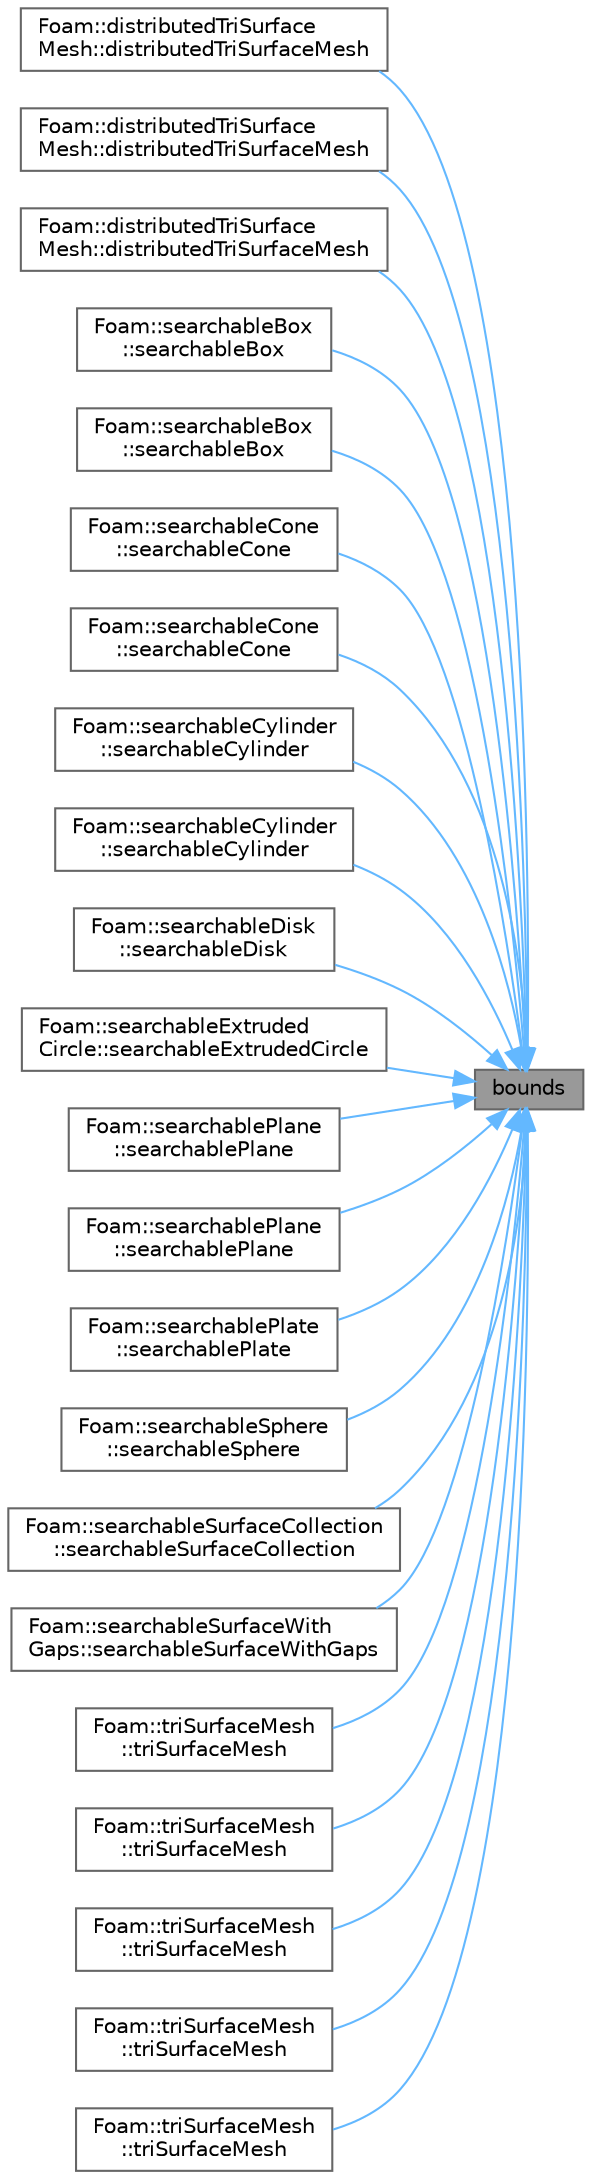 digraph "bounds"
{
 // LATEX_PDF_SIZE
  bgcolor="transparent";
  edge [fontname=Helvetica,fontsize=10,labelfontname=Helvetica,labelfontsize=10];
  node [fontname=Helvetica,fontsize=10,shape=box,height=0.2,width=0.4];
  rankdir="RL";
  Node1 [id="Node000001",label="bounds",height=0.2,width=0.4,color="gray40", fillcolor="grey60", style="filled", fontcolor="black",tooltip=" "];
  Node1 -> Node2 [id="edge1_Node000001_Node000002",dir="back",color="steelblue1",style="solid",tooltip=" "];
  Node2 [id="Node000002",label="Foam::distributedTriSurface\lMesh::distributedTriSurfaceMesh",height=0.2,width=0.4,color="grey40", fillcolor="white", style="filled",URL="$classFoam_1_1distributedTriSurfaceMesh.html#aca5024ec1e8a72b51120c1848a736d14",tooltip=" "];
  Node1 -> Node3 [id="edge2_Node000001_Node000003",dir="back",color="steelblue1",style="solid",tooltip=" "];
  Node3 [id="Node000003",label="Foam::distributedTriSurface\lMesh::distributedTriSurfaceMesh",height=0.2,width=0.4,color="grey40", fillcolor="white", style="filled",URL="$classFoam_1_1distributedTriSurfaceMesh.html#a6a2bfdfbb57bb45cbcb9975d3de13547",tooltip=" "];
  Node1 -> Node4 [id="edge3_Node000001_Node000004",dir="back",color="steelblue1",style="solid",tooltip=" "];
  Node4 [id="Node000004",label="Foam::distributedTriSurface\lMesh::distributedTriSurfaceMesh",height=0.2,width=0.4,color="grey40", fillcolor="white", style="filled",URL="$classFoam_1_1distributedTriSurfaceMesh.html#a18077a1add0f98b52352dcf30f54bcc1",tooltip=" "];
  Node1 -> Node5 [id="edge4_Node000001_Node000005",dir="back",color="steelblue1",style="solid",tooltip=" "];
  Node5 [id="Node000005",label="Foam::searchableBox\l::searchableBox",height=0.2,width=0.4,color="grey40", fillcolor="white", style="filled",URL="$classFoam_1_1searchableBox.html#a40f6833bf48d7ea4d52f76021658cd50",tooltip=" "];
  Node1 -> Node6 [id="edge5_Node000001_Node000006",dir="back",color="steelblue1",style="solid",tooltip=" "];
  Node6 [id="Node000006",label="Foam::searchableBox\l::searchableBox",height=0.2,width=0.4,color="grey40", fillcolor="white", style="filled",URL="$classFoam_1_1searchableBox.html#a53bfb4d459e87d06655d2b639479be72",tooltip=" "];
  Node1 -> Node7 [id="edge6_Node000001_Node000007",dir="back",color="steelblue1",style="solid",tooltip=" "];
  Node7 [id="Node000007",label="Foam::searchableCone\l::searchableCone",height=0.2,width=0.4,color="grey40", fillcolor="white", style="filled",URL="$classFoam_1_1searchableCone.html#a3022eab21f6001093683376341ffda1e",tooltip=" "];
  Node1 -> Node8 [id="edge7_Node000001_Node000008",dir="back",color="steelblue1",style="solid",tooltip=" "];
  Node8 [id="Node000008",label="Foam::searchableCone\l::searchableCone",height=0.2,width=0.4,color="grey40", fillcolor="white", style="filled",URL="$classFoam_1_1searchableCone.html#a5c0b71f5e6c2aa24dfd0c2b7602e5c89",tooltip=" "];
  Node1 -> Node9 [id="edge8_Node000001_Node000009",dir="back",color="steelblue1",style="solid",tooltip=" "];
  Node9 [id="Node000009",label="Foam::searchableCylinder\l::searchableCylinder",height=0.2,width=0.4,color="grey40", fillcolor="white", style="filled",URL="$classFoam_1_1searchableCylinder.html#add02ac596bfedf0f5a1cc8f0f91f0ffb",tooltip=" "];
  Node1 -> Node10 [id="edge9_Node000001_Node000010",dir="back",color="steelblue1",style="solid",tooltip=" "];
  Node10 [id="Node000010",label="Foam::searchableCylinder\l::searchableCylinder",height=0.2,width=0.4,color="grey40", fillcolor="white", style="filled",URL="$classFoam_1_1searchableCylinder.html#ad25baba3564131c46576ade0b3d60d16",tooltip=" "];
  Node1 -> Node11 [id="edge10_Node000001_Node000011",dir="back",color="steelblue1",style="solid",tooltip=" "];
  Node11 [id="Node000011",label="Foam::searchableDisk\l::searchableDisk",height=0.2,width=0.4,color="grey40", fillcolor="white", style="filled",URL="$classFoam_1_1searchableDisk.html#a2e40bf894b561d7f40055603c5c30442",tooltip=" "];
  Node1 -> Node12 [id="edge11_Node000001_Node000012",dir="back",color="steelblue1",style="solid",tooltip=" "];
  Node12 [id="Node000012",label="Foam::searchableExtruded\lCircle::searchableExtrudedCircle",height=0.2,width=0.4,color="grey40", fillcolor="white", style="filled",URL="$classFoam_1_1searchableExtrudedCircle.html#a92d73304322b4852a6e9dda4b825b43c",tooltip=" "];
  Node1 -> Node13 [id="edge12_Node000001_Node000013",dir="back",color="steelblue1",style="solid",tooltip=" "];
  Node13 [id="Node000013",label="Foam::searchablePlane\l::searchablePlane",height=0.2,width=0.4,color="grey40", fillcolor="white", style="filled",URL="$classFoam_1_1searchablePlane.html#aeac39f170ccb9de047506d34dcb3d26c",tooltip=" "];
  Node1 -> Node14 [id="edge13_Node000001_Node000014",dir="back",color="steelblue1",style="solid",tooltip=" "];
  Node14 [id="Node000014",label="Foam::searchablePlane\l::searchablePlane",height=0.2,width=0.4,color="grey40", fillcolor="white", style="filled",URL="$classFoam_1_1searchablePlane.html#aa2e007c1be8d9ed7da08975dbc2672ac",tooltip=" "];
  Node1 -> Node15 [id="edge14_Node000001_Node000015",dir="back",color="steelblue1",style="solid",tooltip=" "];
  Node15 [id="Node000015",label="Foam::searchablePlate\l::searchablePlate",height=0.2,width=0.4,color="grey40", fillcolor="white", style="filled",URL="$classFoam_1_1searchablePlate.html#acf88c18395cee53a52e7470c161e37fc",tooltip=" "];
  Node1 -> Node16 [id="edge15_Node000001_Node000016",dir="back",color="steelblue1",style="solid",tooltip=" "];
  Node16 [id="Node000016",label="Foam::searchableSphere\l::searchableSphere",height=0.2,width=0.4,color="grey40", fillcolor="white", style="filled",URL="$classFoam_1_1searchableSphere.html#a6b9a91c1b9b23f503214be506ba7361f",tooltip=" "];
  Node1 -> Node17 [id="edge16_Node000001_Node000017",dir="back",color="steelblue1",style="solid",tooltip=" "];
  Node17 [id="Node000017",label="Foam::searchableSurfaceCollection\l::searchableSurfaceCollection",height=0.2,width=0.4,color="grey40", fillcolor="white", style="filled",URL="$classFoam_1_1searchableSurfaceCollection.html#aaa6357e10010d757fe8977007422e87f",tooltip=" "];
  Node1 -> Node18 [id="edge17_Node000001_Node000018",dir="back",color="steelblue1",style="solid",tooltip=" "];
  Node18 [id="Node000018",label="Foam::searchableSurfaceWith\lGaps::searchableSurfaceWithGaps",height=0.2,width=0.4,color="grey40", fillcolor="white", style="filled",URL="$classFoam_1_1searchableSurfaceWithGaps.html#a6822eae5a2827d5eabce3748aefe1362",tooltip=" "];
  Node1 -> Node19 [id="edge18_Node000001_Node000019",dir="back",color="steelblue1",style="solid",tooltip=" "];
  Node19 [id="Node000019",label="Foam::triSurfaceMesh\l::triSurfaceMesh",height=0.2,width=0.4,color="grey40", fillcolor="white", style="filled",URL="$classFoam_1_1triSurfaceMesh.html#a1244369e2a8ca5f1fa568aee06f7fcb9",tooltip=" "];
  Node1 -> Node20 [id="edge19_Node000001_Node000020",dir="back",color="steelblue1",style="solid",tooltip=" "];
  Node20 [id="Node000020",label="Foam::triSurfaceMesh\l::triSurfaceMesh",height=0.2,width=0.4,color="grey40", fillcolor="white", style="filled",URL="$classFoam_1_1triSurfaceMesh.html#a6425743aeaee119bfe78ec4efec4f156",tooltip=" "];
  Node1 -> Node21 [id="edge20_Node000001_Node000021",dir="back",color="steelblue1",style="solid",tooltip=" "];
  Node21 [id="Node000021",label="Foam::triSurfaceMesh\l::triSurfaceMesh",height=0.2,width=0.4,color="grey40", fillcolor="white", style="filled",URL="$classFoam_1_1triSurfaceMesh.html#acea681612ff74bcea9d1083659a415fd",tooltip=" "];
  Node1 -> Node22 [id="edge21_Node000001_Node000022",dir="back",color="steelblue1",style="solid",tooltip=" "];
  Node22 [id="Node000022",label="Foam::triSurfaceMesh\l::triSurfaceMesh",height=0.2,width=0.4,color="grey40", fillcolor="white", style="filled",URL="$classFoam_1_1triSurfaceMesh.html#a1c6d56499d1fd266b7da99acb39bee30",tooltip=" "];
  Node1 -> Node23 [id="edge22_Node000001_Node000023",dir="back",color="steelblue1",style="solid",tooltip=" "];
  Node23 [id="Node000023",label="Foam::triSurfaceMesh\l::triSurfaceMesh",height=0.2,width=0.4,color="grey40", fillcolor="white", style="filled",URL="$classFoam_1_1triSurfaceMesh.html#a25dc3ef25753f9c1e244004ea852d80d",tooltip=" "];
}
